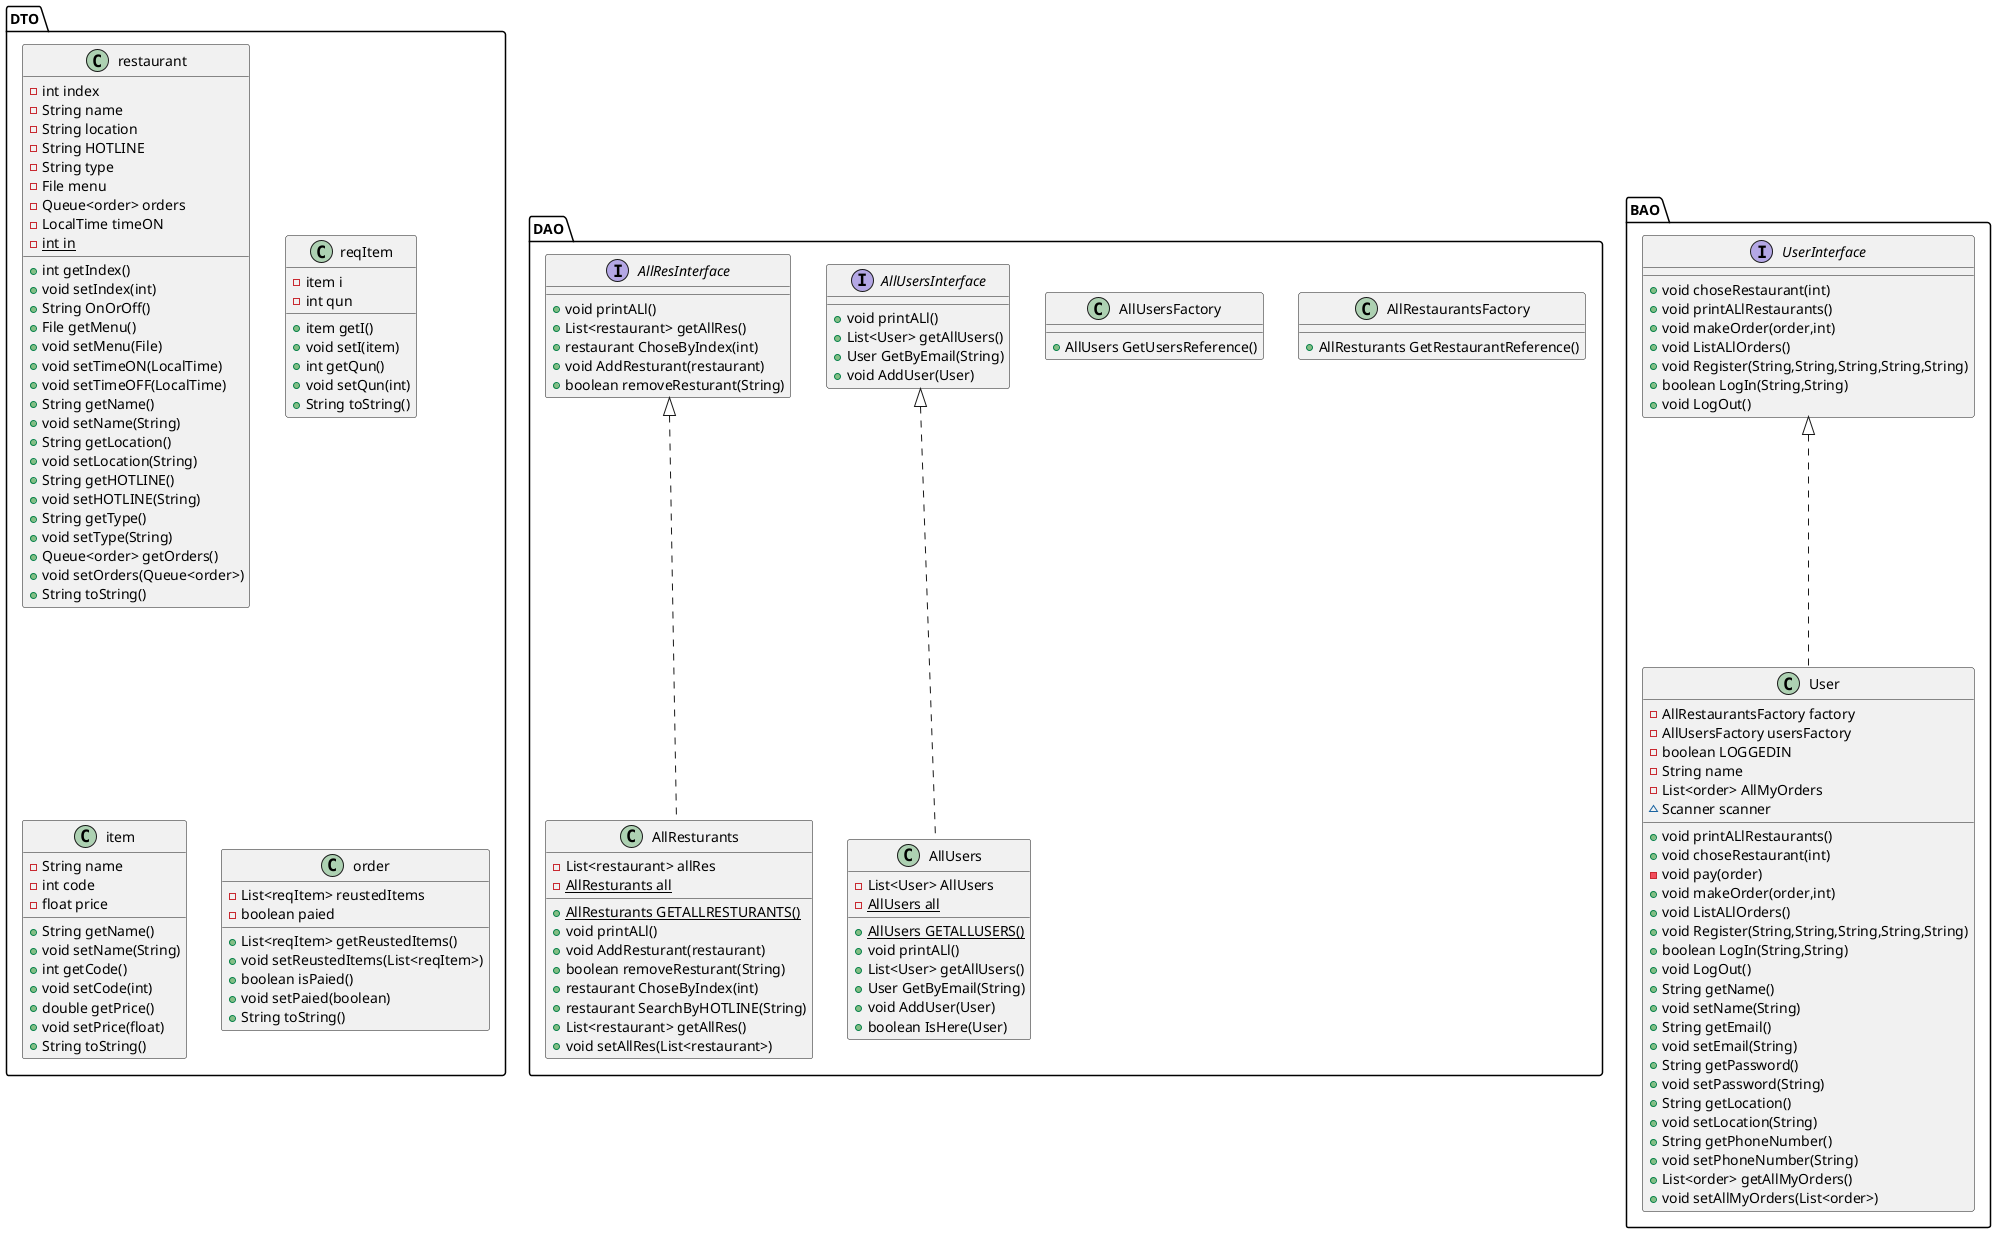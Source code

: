 @startuml
class DTO.restaurant {
- int index
- String name
- String location
- String HOTLINE
- String type
- File menu
- Queue<order> orders
- LocalTime timeON
- {static} int in
+ int getIndex()
+ void setIndex(int)
+ String OnOrOff()
+ File getMenu()
+ void setMenu(File)
+ void setTimeON(LocalTime)
+ void setTimeOFF(LocalTime)
+ String getName()
+ void setName(String)
+ String getLocation()
+ void setLocation(String)
+ String getHOTLINE()
+ void setHOTLINE(String)
+ String getType()
+ void setType(String)
+ Queue<order> getOrders()
+ void setOrders(Queue<order>)
+ String toString()
}
class DAO.AllRestaurantsFactory {
+ AllResturants GetRestaurantReference()
}
class DTO.reqItem {
- item i
- int qun
+ item getI()
+ void setI(item)
+ int getQun()
+ void setQun(int)
+ String toString()
}
class DAO.AllUsersFactory {
+ AllUsers GetUsersReference()
}
class DAO.AllResturants {
- List<restaurant> allRes
- {static} AllResturants all
+ {static} AllResturants GETALLRESTURANTS()
+ void printALl()
+ void AddResturant(restaurant)
+ boolean removeResturant(String)
+ restaurant ChoseByIndex(int)
+ restaurant SearchByHOTLINE(String)
+ List<restaurant> getAllRes()
+ void setAllRes(List<restaurant>)
}
interface BAO.UserInterface {
+ void choseRestaurant(int)
+ void printALlRestaurants()
+ void makeOrder(order,int)
+ void ListALlOrders()
+ void Register(String,String,String,String,String)
+ boolean LogIn(String,String)
+ void LogOut()
}
class DTO.item {
- String name
- int code
- float price
+ String getName()
+ void setName(String)
+ int getCode()
+ void setCode(int)
+ double getPrice()
+ void setPrice(float)
+ String toString()
}
class BAO.User {
- AllRestaurantsFactory factory
- AllUsersFactory usersFactory
- boolean LOGGEDIN
- String name
- List<order> AllMyOrders
~ Scanner scanner
+ void printALlRestaurants()
+ void choseRestaurant(int)
- void pay(order)
+ void makeOrder(order,int)
+ void ListALlOrders()
+ void Register(String,String,String,String,String)
+ boolean LogIn(String,String)
+ void LogOut()
+ String getName()
+ void setName(String)
+ String getEmail()
+ void setEmail(String)
+ String getPassword()
+ void setPassword(String)
+ String getLocation()
+ void setLocation(String)
+ String getPhoneNumber()
+ void setPhoneNumber(String)
+ List<order> getAllMyOrders()
+ void setAllMyOrders(List<order>)
}
class DAO.AllUsers {
- List<User> AllUsers
- {static} AllUsers all
+ {static} AllUsers GETALLUSERS()
+ void printALl()
+ List<User> getAllUsers()
+ User GetByEmail(String)
+ void AddUser(User)
+ boolean IsHere(User)
}
interface DAO.AllUsersInterface {
+ void printALl()
+ List<User> getAllUsers()
+ User GetByEmail(String)
+ void AddUser(User)
}
class DTO.order {
- List<reqItem> reustedItems
- boolean paied
+ List<reqItem> getReustedItems()
+ void setReustedItems(List<reqItem>)
+ boolean isPaied()
+ void setPaied(boolean)
+ String toString()
}
interface DAO.AllResInterface {
+ void printALl()
+ List<restaurant> getAllRes()
+ restaurant ChoseByIndex(int)
+ void AddResturant(restaurant)
+ boolean removeResturant(String)
}


DAO.AllResInterface <|.. DAO.AllResturants
BAO.UserInterface <|.. BAO.User
DAO.AllUsersInterface <|.. DAO.AllUsers
@enduml